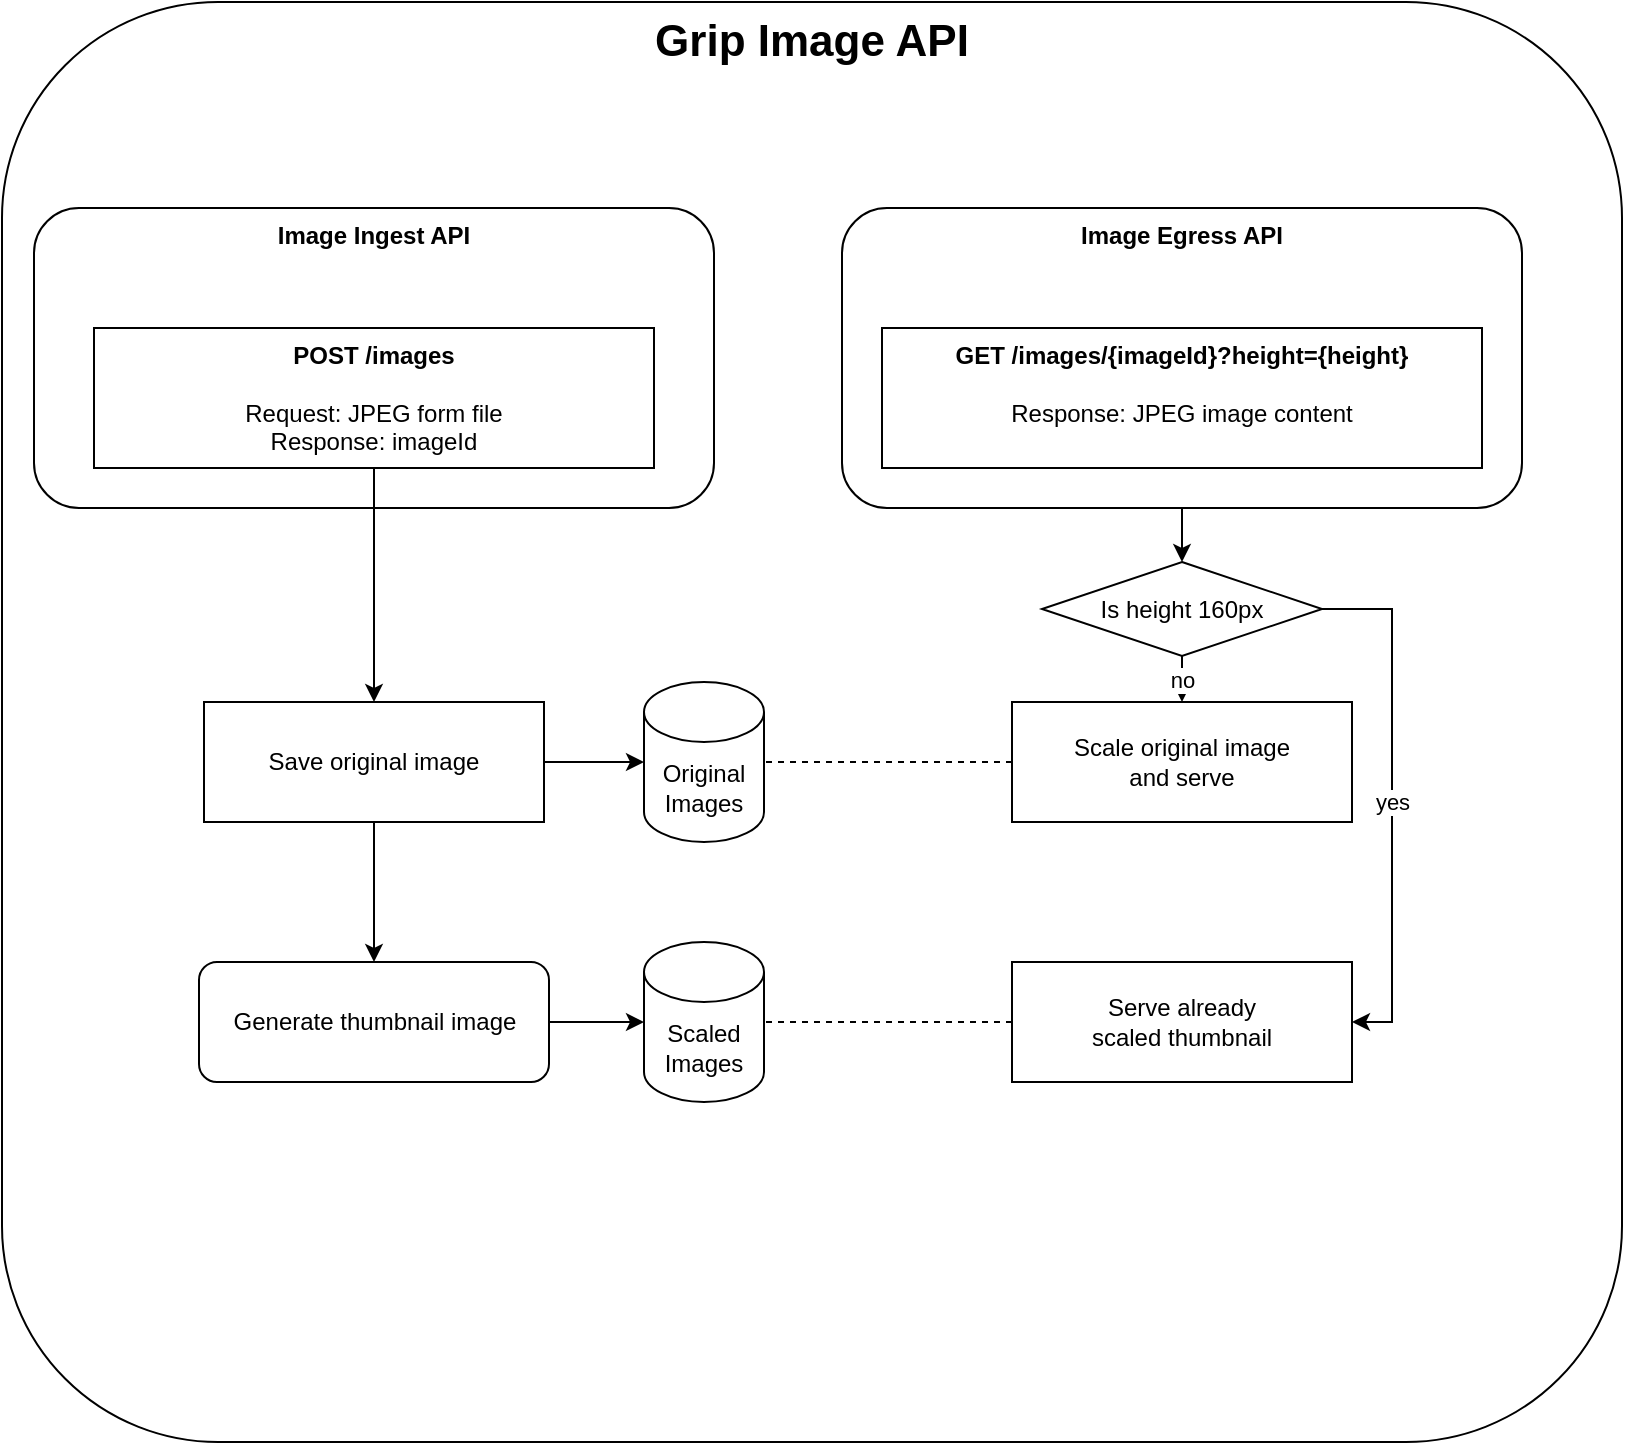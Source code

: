 <mxfile version="21.2.8" type="device" pages="3">
  <diagram name="Overview" id="bCowkfLEIaHH8yXdvOK5">
    <mxGraphModel dx="1313" dy="776" grid="1" gridSize="10" guides="1" tooltips="1" connect="1" arrows="1" fold="1" page="1" pageScale="1" pageWidth="850" pageHeight="1100" math="0" shadow="0">
      <root>
        <mxCell id="0" />
        <mxCell id="1" parent="0" />
        <mxCell id="U8ZsbGjN-WQySAWxpBt2-1" value="Grip Image API" style="rounded=1;whiteSpace=wrap;html=1;verticalAlign=top;fontSize=22;fontStyle=1" vertex="1" parent="1">
          <mxGeometry x="20" y="60" width="810" height="720" as="geometry" />
        </mxCell>
        <mxCell id="U8ZsbGjN-WQySAWxpBt2-2" value="&lt;b&gt;Image Ingest API&lt;/b&gt;" style="rounded=1;whiteSpace=wrap;html=1;verticalAlign=top;" vertex="1" parent="1">
          <mxGeometry x="36" y="163" width="340" height="150" as="geometry" />
        </mxCell>
        <mxCell id="U8ZsbGjN-WQySAWxpBt2-8" style="edgeStyle=orthogonalEdgeStyle;rounded=0;orthogonalLoop=1;jettySize=auto;html=1;entryX=0.5;entryY=0;entryDx=0;entryDy=0;" edge="1" parent="1" source="U8ZsbGjN-WQySAWxpBt2-3" target="U8ZsbGjN-WQySAWxpBt2-6">
          <mxGeometry relative="1" as="geometry" />
        </mxCell>
        <mxCell id="U8ZsbGjN-WQySAWxpBt2-3" value="&lt;b&gt;POST /images&lt;br&gt;&lt;/b&gt;&lt;br&gt;Request: JPEG form file&lt;br&gt;Response: imageId" style="rounded=0;whiteSpace=wrap;html=1;" vertex="1" parent="1">
          <mxGeometry x="66" y="223" width="280" height="70" as="geometry" />
        </mxCell>
        <mxCell id="U8ZsbGjN-WQySAWxpBt2-9" style="edgeStyle=orthogonalEdgeStyle;rounded=0;orthogonalLoop=1;jettySize=auto;html=1;entryX=0;entryY=0.5;entryDx=0;entryDy=0;entryPerimeter=0;" edge="1" parent="1" source="U8ZsbGjN-WQySAWxpBt2-6" target="U8ZsbGjN-WQySAWxpBt2-7">
          <mxGeometry relative="1" as="geometry" />
        </mxCell>
        <mxCell id="_aNHLoifeppgJSU_J_H6-6" style="edgeStyle=orthogonalEdgeStyle;rounded=0;orthogonalLoop=1;jettySize=auto;html=1;entryX=0.5;entryY=0;entryDx=0;entryDy=0;" edge="1" parent="1" source="U8ZsbGjN-WQySAWxpBt2-6" target="U8ZsbGjN-WQySAWxpBt2-15">
          <mxGeometry relative="1" as="geometry" />
        </mxCell>
        <mxCell id="U8ZsbGjN-WQySAWxpBt2-6" value="Save original image" style="rounded=0;whiteSpace=wrap;html=1;" vertex="1" parent="1">
          <mxGeometry x="121" y="410" width="170" height="60" as="geometry" />
        </mxCell>
        <mxCell id="U8ZsbGjN-WQySAWxpBt2-7" value="Original&lt;br&gt;Images" style="shape=cylinder3;whiteSpace=wrap;html=1;boundedLbl=1;backgroundOutline=1;size=15;" vertex="1" parent="1">
          <mxGeometry x="341" y="400" width="60" height="80" as="geometry" />
        </mxCell>
        <mxCell id="_aNHLoifeppgJSU_J_H6-4" style="edgeStyle=orthogonalEdgeStyle;rounded=0;orthogonalLoop=1;jettySize=auto;html=1;entryX=0.5;entryY=0;entryDx=0;entryDy=0;" edge="1" parent="1" source="U8ZsbGjN-WQySAWxpBt2-10" target="U8ZsbGjN-WQySAWxpBt2-19">
          <mxGeometry relative="1" as="geometry" />
        </mxCell>
        <mxCell id="U8ZsbGjN-WQySAWxpBt2-10" value="&lt;b&gt;Image Egress API&lt;/b&gt;" style="rounded=1;whiteSpace=wrap;html=1;verticalAlign=top;" vertex="1" parent="1">
          <mxGeometry x="440" y="163" width="340" height="150" as="geometry" />
        </mxCell>
        <mxCell id="U8ZsbGjN-WQySAWxpBt2-4" value="&lt;b&gt;GET /images/{imageId}?height={height}&lt;br&gt;&lt;/b&gt;&lt;br&gt;Response: JPEG image content" style="rounded=0;whiteSpace=wrap;html=1;verticalAlign=top;" vertex="1" parent="1">
          <mxGeometry x="460" y="223" width="300" height="70" as="geometry" />
        </mxCell>
        <mxCell id="_aNHLoifeppgJSU_J_H6-5" style="edgeStyle=orthogonalEdgeStyle;rounded=0;orthogonalLoop=1;jettySize=auto;html=1;entryX=0;entryY=0.5;entryDx=0;entryDy=0;entryPerimeter=0;" edge="1" parent="1" source="U8ZsbGjN-WQySAWxpBt2-15" target="U8ZsbGjN-WQySAWxpBt2-17">
          <mxGeometry relative="1" as="geometry" />
        </mxCell>
        <mxCell id="U8ZsbGjN-WQySAWxpBt2-15" value="Generate thumbnail image" style="rounded=1;whiteSpace=wrap;html=1;" vertex="1" parent="1">
          <mxGeometry x="118.5" y="540" width="175" height="60" as="geometry" />
        </mxCell>
        <mxCell id="U8ZsbGjN-WQySAWxpBt2-17" value="Scaled&lt;br&gt;Images" style="shape=cylinder3;whiteSpace=wrap;html=1;boundedLbl=1;backgroundOutline=1;size=15;" vertex="1" parent="1">
          <mxGeometry x="341" y="530" width="60" height="80" as="geometry" />
        </mxCell>
        <mxCell id="U8ZsbGjN-WQySAWxpBt2-21" value="no" style="edgeStyle=orthogonalEdgeStyle;rounded=0;orthogonalLoop=1;jettySize=auto;html=1;exitX=0.5;exitY=1;exitDx=0;exitDy=0;entryX=0.5;entryY=0;entryDx=0;entryDy=0;" edge="1" parent="1" source="U8ZsbGjN-WQySAWxpBt2-19" target="U8ZsbGjN-WQySAWxpBt2-20">
          <mxGeometry relative="1" as="geometry" />
        </mxCell>
        <mxCell id="_aNHLoifeppgJSU_J_H6-7" value="yes" style="edgeStyle=orthogonalEdgeStyle;rounded=0;orthogonalLoop=1;jettySize=auto;html=1;entryX=1;entryY=0.5;entryDx=0;entryDy=0;" edge="1" parent="1" source="U8ZsbGjN-WQySAWxpBt2-19" target="_aNHLoifeppgJSU_J_H6-2">
          <mxGeometry relative="1" as="geometry">
            <Array as="points">
              <mxPoint x="715" y="364" />
              <mxPoint x="715" y="570" />
            </Array>
          </mxGeometry>
        </mxCell>
        <mxCell id="U8ZsbGjN-WQySAWxpBt2-19" value="Is height 160px" style="rhombus;whiteSpace=wrap;html=1;" vertex="1" parent="1">
          <mxGeometry x="540" y="340" width="140" height="47" as="geometry" />
        </mxCell>
        <mxCell id="_aNHLoifeppgJSU_J_H6-9" style="edgeStyle=orthogonalEdgeStyle;rounded=0;orthogonalLoop=1;jettySize=auto;html=1;entryX=1;entryY=0.5;entryDx=0;entryDy=0;entryPerimeter=0;endArrow=none;endFill=0;dashed=1;" edge="1" parent="1" source="U8ZsbGjN-WQySAWxpBt2-20" target="U8ZsbGjN-WQySAWxpBt2-7">
          <mxGeometry relative="1" as="geometry" />
        </mxCell>
        <mxCell id="U8ZsbGjN-WQySAWxpBt2-20" value="Scale original image &lt;br&gt;and serve" style="rounded=0;whiteSpace=wrap;html=1;" vertex="1" parent="1">
          <mxGeometry x="525" y="410" width="170" height="60" as="geometry" />
        </mxCell>
        <mxCell id="_aNHLoifeppgJSU_J_H6-8" style="edgeStyle=orthogonalEdgeStyle;rounded=0;orthogonalLoop=1;jettySize=auto;html=1;entryX=1;entryY=0.5;entryDx=0;entryDy=0;entryPerimeter=0;endArrow=none;endFill=0;dashed=1;" edge="1" parent="1" source="_aNHLoifeppgJSU_J_H6-2" target="U8ZsbGjN-WQySAWxpBt2-17">
          <mxGeometry relative="1" as="geometry" />
        </mxCell>
        <mxCell id="_aNHLoifeppgJSU_J_H6-2" value="Serve already&lt;br&gt;scaled thumbnail" style="rounded=0;whiteSpace=wrap;html=1;" vertex="1" parent="1">
          <mxGeometry x="525" y="540" width="170" height="60" as="geometry" />
        </mxCell>
      </root>
    </mxGraphModel>
  </diagram>
  <diagram id="04poHev7cwCZfks15TOC" name="Ingest">
    <mxGraphModel dx="1434" dy="836" grid="1" gridSize="10" guides="1" tooltips="1" connect="1" arrows="1" fold="1" page="1" pageScale="1" pageWidth="850" pageHeight="1100" math="0" shadow="0">
      <root>
        <mxCell id="0" />
        <mxCell id="1" parent="0" />
      </root>
    </mxGraphModel>
  </diagram>
  <diagram id="VrN-Mf7QjI-6Ennt22EJ" name="Egress">
    <mxGraphModel dx="1434" dy="836" grid="1" gridSize="10" guides="1" tooltips="1" connect="1" arrows="1" fold="1" page="1" pageScale="1" pageWidth="850" pageHeight="1100" math="0" shadow="0">
      <root>
        <mxCell id="0" />
        <mxCell id="1" parent="0" />
      </root>
    </mxGraphModel>
  </diagram>
</mxfile>
